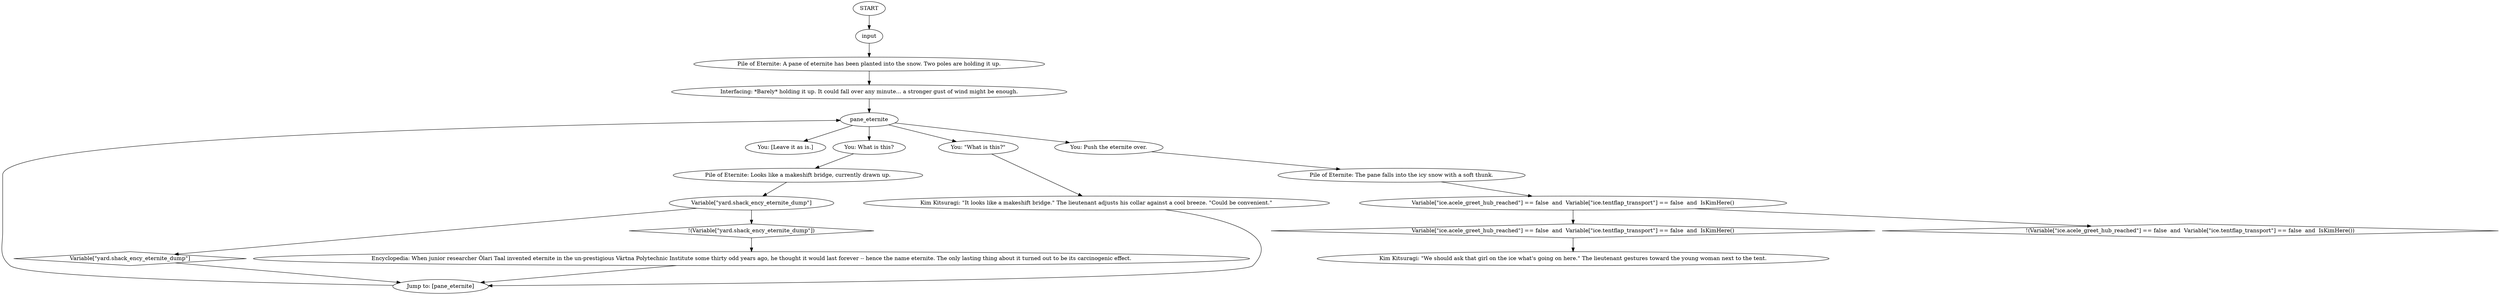 # ICE / ETERNITE
# this dialogue for pushing over eternite for you know very darksoulsy shortcut, yes, gut design.
# ==================================================
digraph G {
	  0 [label="START"];
	  1 [label="input"];
	  2 [label="You: [Leave it as is.]"];
	  3 [label="Variable[\"ice.acele_greet_hub_reached\"] == false  and  Variable[\"ice.tentflap_transport\"] == false  and  IsKimHere()"];
	  4 [label="Variable[\"ice.acele_greet_hub_reached\"] == false  and  Variable[\"ice.tentflap_transport\"] == false  and  IsKimHere()", shape=diamond];
	  5 [label="!(Variable[\"ice.acele_greet_hub_reached\"] == false  and  Variable[\"ice.tentflap_transport\"] == false  and  IsKimHere())", shape=diamond];
	  6 [label="Kim Kitsuragi: \"We should ask that girl on the ice what's going on here.\" The lieutenant gestures toward the young woman next to the tent."];
	  7 [label="Variable[\"yard.shack_ency_eternite_dump\"]"];
	  8 [label="Variable[\"yard.shack_ency_eternite_dump\"]", shape=diamond];
	  9 [label="!(Variable[\"yard.shack_ency_eternite_dump\"])", shape=diamond];
	  10 [label="Pile of Eternite: A pane of eternite has been planted into the snow. Two poles are holding it up."];
	  11 [label="Interfacing: *Barely* holding it up. It could fall over any minute... a stronger gust of wind might be enough."];
	  12 [label="You: What is this?"];
	  13 [label="Pile of Eternite: Looks like a makeshift bridge, currently drawn up."];
	  14 [label="Jump to: [pane_eternite]"];
	  15 [label="You: \"What is this?\""];
	  16 [label="You: Push the eternite over."];
	  17 [label="Encyclopedia: When junior researcher Õlari Taal invented eternite in the un-prestigious Värtna Polytechnic Institute some thirty odd years ago, he thought it would last forever -- hence the name eternite. The only lasting thing about it turned out to be its carcinogenic effect."];
	  18 [label="pane_eternite"];
	  20 [label="Pile of Eternite: The pane falls into the icy snow with a soft thunk."];
	  21 [label="Kim Kitsuragi: \"It looks like a makeshift bridge.\" The lieutenant adjusts his collar against a cool breeze. \"Could be convenient.\""];
	  0 -> 1
	  1 -> 10
	  3 -> 4
	  3 -> 5
	  4 -> 6
	  7 -> 8
	  7 -> 9
	  8 -> 14
	  9 -> 17
	  10 -> 11
	  11 -> 18
	  12 -> 13
	  13 -> 7
	  14 -> 18
	  15 -> 21
	  16 -> 20
	  17 -> 14
	  18 -> 16
	  18 -> 2
	  18 -> 12
	  18 -> 15
	  20 -> 3
	  21 -> 14
}

